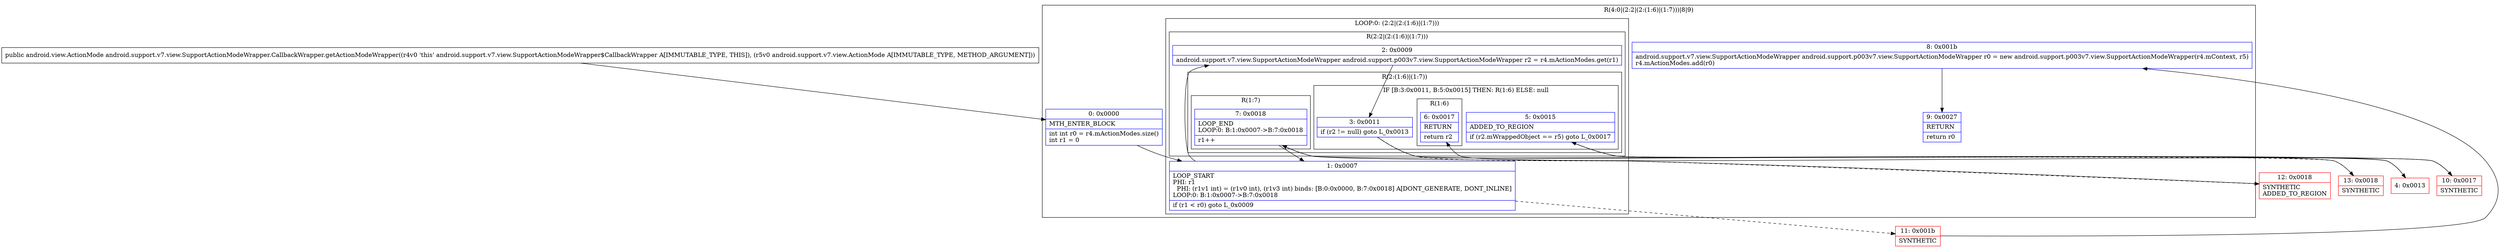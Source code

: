 digraph "CFG forandroid.support.v7.view.SupportActionModeWrapper.CallbackWrapper.getActionModeWrapper(Landroid\/support\/v7\/view\/ActionMode;)Landroid\/view\/ActionMode;" {
subgraph cluster_Region_2096735198 {
label = "R(4:0|(2:2|(2:(1:6)|(1:7)))|8|9)";
node [shape=record,color=blue];
Node_0 [shape=record,label="{0\:\ 0x0000|MTH_ENTER_BLOCK\l|int int r0 = r4.mActionModes.size()\lint r1 = 0\l}"];
subgraph cluster_LoopRegion_808630405 {
label = "LOOP:0: (2:2|(2:(1:6)|(1:7)))";
node [shape=record,color=blue];
Node_1 [shape=record,label="{1\:\ 0x0007|LOOP_START\lPHI: r1 \l  PHI: (r1v1 int) = (r1v0 int), (r1v3 int) binds: [B:0:0x0000, B:7:0x0018] A[DONT_GENERATE, DONT_INLINE]\lLOOP:0: B:1:0x0007\-\>B:7:0x0018\l|if (r1 \< r0) goto L_0x0009\l}"];
subgraph cluster_Region_1758831798 {
label = "R(2:2|(2:(1:6)|(1:7)))";
node [shape=record,color=blue];
Node_2 [shape=record,label="{2\:\ 0x0009|android.support.v7.view.SupportActionModeWrapper android.support.p003v7.view.SupportActionModeWrapper r2 = r4.mActionModes.get(r1)\l}"];
subgraph cluster_Region_1517850900 {
label = "R(2:(1:6)|(1:7))";
node [shape=record,color=blue];
subgraph cluster_IfRegion_1501764897 {
label = "IF [B:3:0x0011, B:5:0x0015] THEN: R(1:6) ELSE: null";
node [shape=record,color=blue];
Node_3 [shape=record,label="{3\:\ 0x0011|if (r2 != null) goto L_0x0013\l}"];
Node_5 [shape=record,label="{5\:\ 0x0015|ADDED_TO_REGION\l|if (r2.mWrappedObject == r5) goto L_0x0017\l}"];
subgraph cluster_Region_2085642244 {
label = "R(1:6)";
node [shape=record,color=blue];
Node_6 [shape=record,label="{6\:\ 0x0017|RETURN\l|return r2\l}"];
}
}
subgraph cluster_Region_1302041227 {
label = "R(1:7)";
node [shape=record,color=blue];
Node_7 [shape=record,label="{7\:\ 0x0018|LOOP_END\lLOOP:0: B:1:0x0007\-\>B:7:0x0018\l|r1++\l}"];
}
}
}
}
Node_8 [shape=record,label="{8\:\ 0x001b|android.support.v7.view.SupportActionModeWrapper android.support.p003v7.view.SupportActionModeWrapper r0 = new android.support.p003v7.view.SupportActionModeWrapper(r4.mContext, r5)\lr4.mActionModes.add(r0)\l}"];
Node_9 [shape=record,label="{9\:\ 0x0027|RETURN\l|return r0\l}"];
}
Node_4 [shape=record,color=red,label="{4\:\ 0x0013}"];
Node_10 [shape=record,color=red,label="{10\:\ 0x0017|SYNTHETIC\l}"];
Node_11 [shape=record,color=red,label="{11\:\ 0x001b|SYNTHETIC\l}"];
Node_12 [shape=record,color=red,label="{12\:\ 0x0018|SYNTHETIC\lADDED_TO_REGION\l}"];
Node_13 [shape=record,color=red,label="{13\:\ 0x0018|SYNTHETIC\l}"];
MethodNode[shape=record,label="{public android.view.ActionMode android.support.v7.view.SupportActionModeWrapper.CallbackWrapper.getActionModeWrapper((r4v0 'this' android.support.v7.view.SupportActionModeWrapper$CallbackWrapper A[IMMUTABLE_TYPE, THIS]), (r5v0 android.support.v7.view.ActionMode A[IMMUTABLE_TYPE, METHOD_ARGUMENT])) }"];
MethodNode -> Node_0;
Node_0 -> Node_1;
Node_1 -> Node_2;
Node_1 -> Node_11[style=dashed];
Node_2 -> Node_3;
Node_3 -> Node_4;
Node_3 -> Node_12[style=dashed];
Node_5 -> Node_10;
Node_5 -> Node_13[style=dashed];
Node_7 -> Node_1;
Node_8 -> Node_9;
Node_4 -> Node_5;
Node_10 -> Node_6;
Node_11 -> Node_8;
Node_12 -> Node_7;
Node_13 -> Node_7;
}

